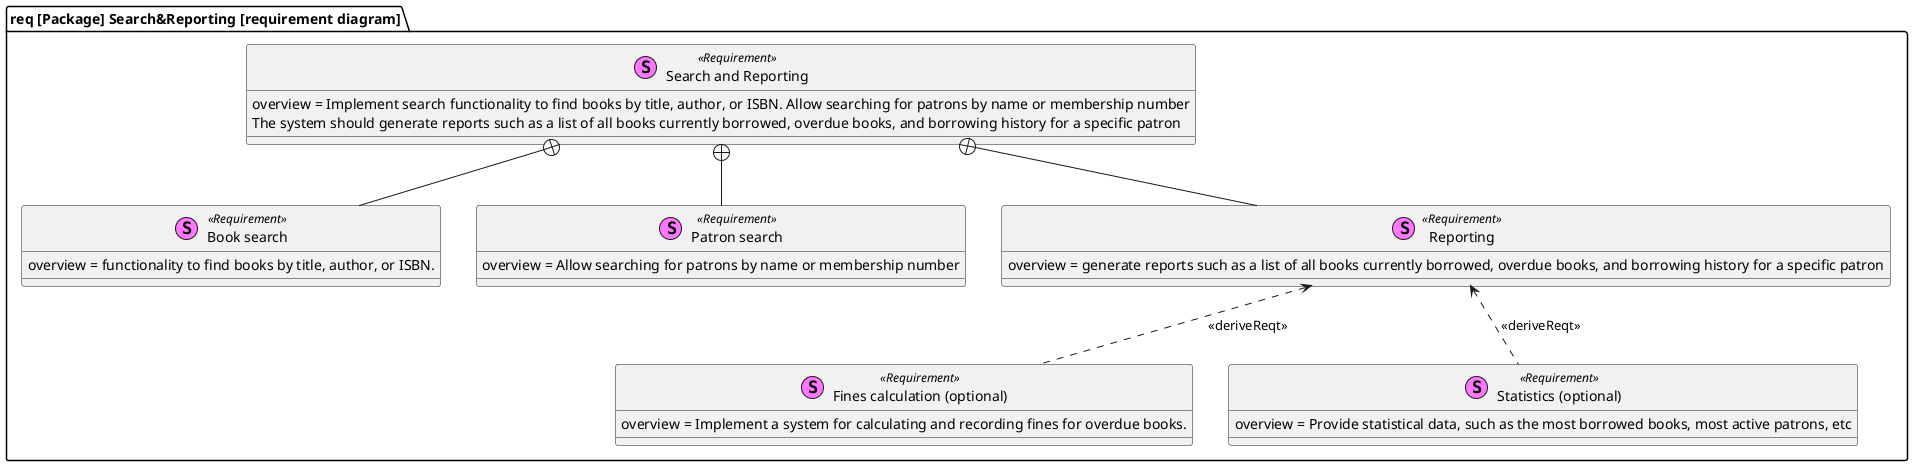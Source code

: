 @startuml
package "req [Package] Search&Reporting [requirement diagram]" {
    stereotype "Book search" as book_search <<Requirement>> {
    overview = functionality to find books by title, author, or ISBN.
    }

    stereotype "Patron search" as patron_search <<Requirement>> {
    overview = Allow searching for patrons by name or membership number
    }

    stereotype "Fines calculation (optional)" as fines_calculation <<Requirement>> {
    overview = Implement a system for calculating and recording fines for overdue books.
    }

    stereotype "Statistics (optional)" as statistics <<Requirement>> {
    overview = Provide statistical data, such as the most borrowed books, most active patrons, etc
    }

    stereotype "Reporting" as reporting <<Requirement>> {
    overview = generate reports such as a list of all books currently borrowed, overdue books, and borrowing history for a specific patron
    }
    reporting <.. fines_calculation: <<deriveReqt>>
    reporting <.. statistics: <<deriveReqt>>

    stereotype "Search and Reporting" as  search_reporting <<Requirement>> {
    overview = Implement search functionality to find books by title, author, or ISBN. Allow searching for patrons by name or membership number
    The system should generate reports such as a list of all books currently borrowed, overdue books, and borrowing history for a specific patron
    }
    search_reporting +-- book_search
    search_reporting +-- patron_search
    search_reporting +-- reporting
}
@enduml
